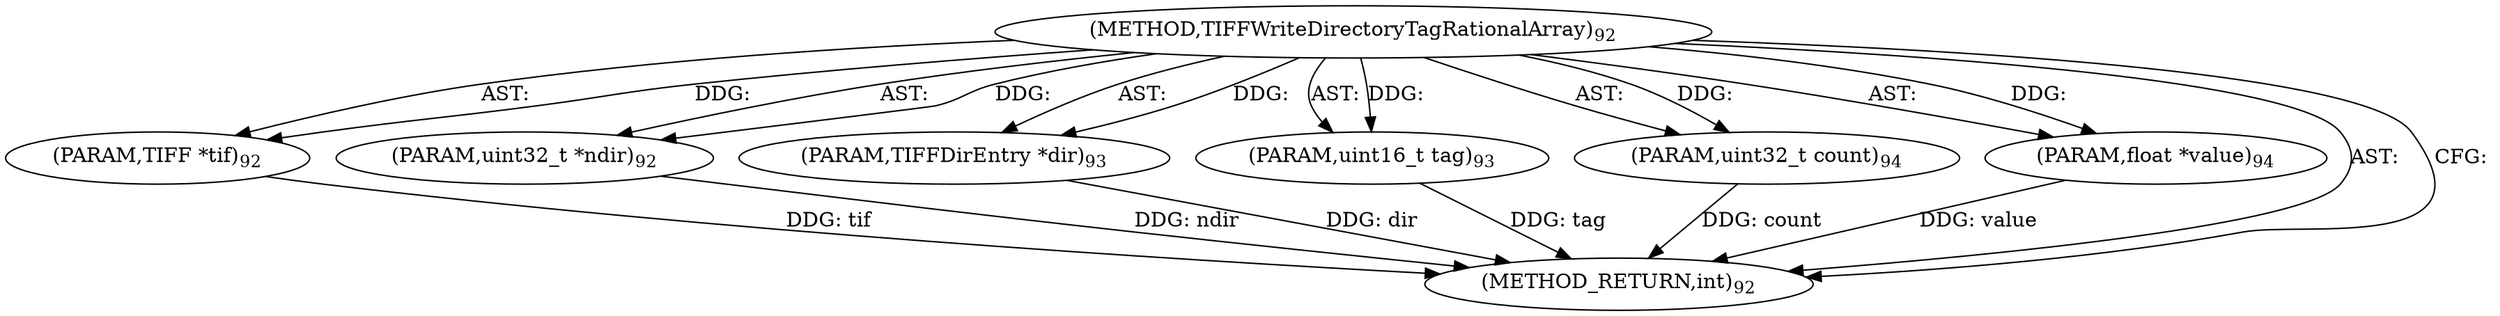 digraph "TIFFWriteDirectoryTagRationalArray" {  
"64068" [label = <(METHOD,TIFFWriteDirectoryTagRationalArray)<SUB>92</SUB>> ]
"64069" [label = <(PARAM,TIFF *tif)<SUB>92</SUB>> ]
"64070" [label = <(PARAM,uint32_t *ndir)<SUB>92</SUB>> ]
"64071" [label = <(PARAM,TIFFDirEntry *dir)<SUB>93</SUB>> ]
"64072" [label = <(PARAM,uint16_t tag)<SUB>93</SUB>> ]
"64073" [label = <(PARAM,uint32_t count)<SUB>94</SUB>> ]
"64074" [label = <(PARAM,float *value)<SUB>94</SUB>> ]
"64075" [label = <(METHOD_RETURN,int)<SUB>92</SUB>> ]
  "64068" -> "64069"  [ label = "AST: "] 
  "64068" -> "64070"  [ label = "AST: "] 
  "64068" -> "64071"  [ label = "AST: "] 
  "64068" -> "64072"  [ label = "AST: "] 
  "64068" -> "64073"  [ label = "AST: "] 
  "64068" -> "64074"  [ label = "AST: "] 
  "64068" -> "64075"  [ label = "AST: "] 
  "64068" -> "64075"  [ label = "CFG: "] 
  "64069" -> "64075"  [ label = "DDG: tif"] 
  "64070" -> "64075"  [ label = "DDG: ndir"] 
  "64071" -> "64075"  [ label = "DDG: dir"] 
  "64072" -> "64075"  [ label = "DDG: tag"] 
  "64073" -> "64075"  [ label = "DDG: count"] 
  "64074" -> "64075"  [ label = "DDG: value"] 
  "64068" -> "64069"  [ label = "DDG: "] 
  "64068" -> "64070"  [ label = "DDG: "] 
  "64068" -> "64071"  [ label = "DDG: "] 
  "64068" -> "64072"  [ label = "DDG: "] 
  "64068" -> "64073"  [ label = "DDG: "] 
  "64068" -> "64074"  [ label = "DDG: "] 
}
